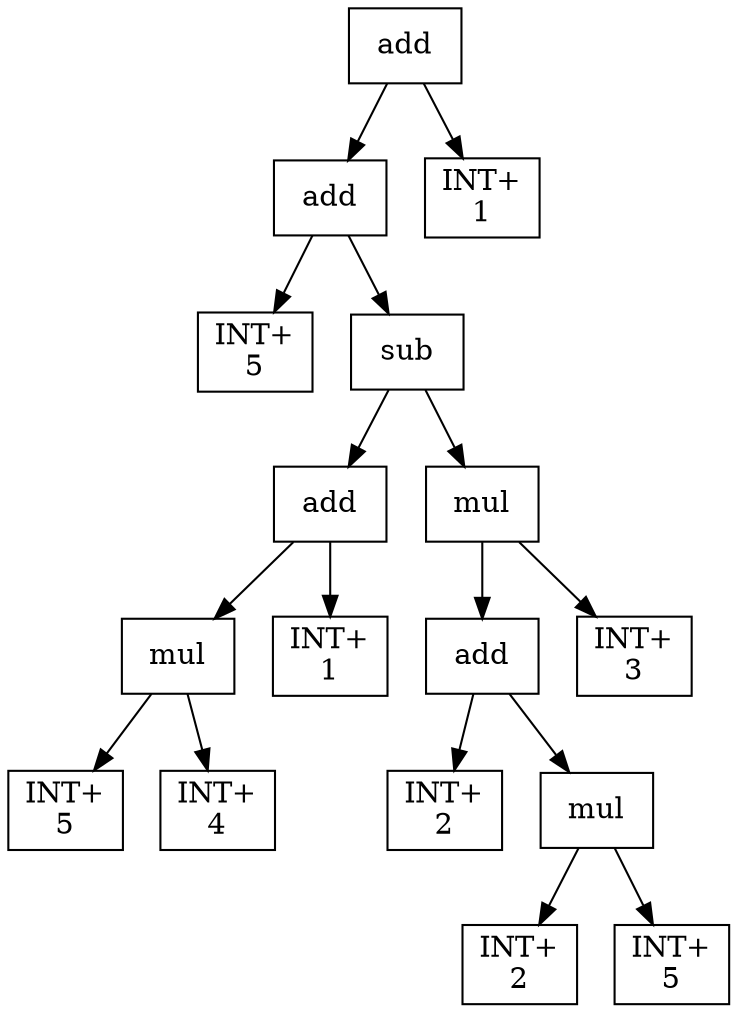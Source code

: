 digraph expr {
  node [shape=box];
  n1 [label="add"];
  n2 [label="add"];
  n3 [label="INT+\n5"];
  n4 [label="sub"];
  n5 [label="add"];
  n6 [label="mul"];
  n7 [label="INT+\n5"];
  n8 [label="INT+\n4"];
  n6 -> n7;
  n6 -> n8;
  n9 [label="INT+\n1"];
  n5 -> n6;
  n5 -> n9;
  n10 [label="mul"];
  n11 [label="add"];
  n12 [label="INT+\n2"];
  n13 [label="mul"];
  n14 [label="INT+\n2"];
  n15 [label="INT+\n5"];
  n13 -> n14;
  n13 -> n15;
  n11 -> n12;
  n11 -> n13;
  n16 [label="INT+\n3"];
  n10 -> n11;
  n10 -> n16;
  n4 -> n5;
  n4 -> n10;
  n2 -> n3;
  n2 -> n4;
  n17 [label="INT+\n1"];
  n1 -> n2;
  n1 -> n17;
}